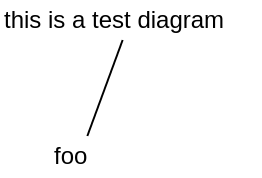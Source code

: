 <mxfile version="12.1.7" type="device" pages="2"><diagram id="1dMstaCY08wY50I3MFBW" name="Tab 1"><mxGraphModel dx="1041" dy="793" grid="1" gridSize="10" guides="1" tooltips="1" connect="1" arrows="1" fold="1" page="1" pageScale="1" pageWidth="850" pageHeight="1100" math="0" shadow="0"><root><mxCell id="0"/><mxCell id="1" parent="0"/><mxCell id="i4sGg8bSkyUIFC7NJkLE-1" value="this is a test diagram" style="text;html=1;resizable=0;points=[];autosize=1;align=left;verticalAlign=top;spacingTop=-4;" vertex="1" parent="1"><mxGeometry x="284" y="160" width="130" height="20" as="geometry"/></mxCell><mxCell id="i4sGg8bSkyUIFC7NJkLE-2" value="foo" style="text;html=1;resizable=0;points=[];autosize=1;align=left;verticalAlign=top;spacingTop=-4;" vertex="1" parent="1"><mxGeometry x="309" y="228" width="30" height="20" as="geometry"/></mxCell><mxCell id="i4sGg8bSkyUIFC7NJkLE-3" value="" style="endArrow=none;html=1;" edge="1" parent="1" source="i4sGg8bSkyUIFC7NJkLE-2" target="i4sGg8bSkyUIFC7NJkLE-1"><mxGeometry width="50" height="50" relative="1" as="geometry"><mxPoint x="200" y="280" as="sourcePoint"/><mxPoint x="250" y="230" as="targetPoint"/></mxGeometry></mxCell></root></mxGraphModel></diagram><diagram id="GHfeHe2o456X1Uvl4aY1" name="Tab 2"><mxGraphModel dx="1041" dy="793" grid="1" gridSize="10" guides="1" tooltips="1" connect="1" arrows="1" fold="1" page="1" pageScale="1" pageWidth="850" pageHeight="1100" math="0" shadow="0"><root><mxCell id="MXRy82Ifvxj1utwsVIDY-0"/><mxCell id="MXRy82Ifvxj1utwsVIDY-1" parent="MXRy82Ifvxj1utwsVIDY-0"/><mxCell id="MXRy82Ifvxj1utwsVIDY-2" value="bar" style="text;html=1;resizable=0;points=[];autosize=1;align=left;verticalAlign=top;spacingTop=-4;" vertex="1" parent="MXRy82Ifvxj1utwsVIDY-1"><mxGeometry x="278" y="327" width="30" height="20" as="geometry"/></mxCell><mxCell id="MXRy82Ifvxj1utwsVIDY-3" value="baz" style="text;html=1;resizable=0;points=[];autosize=1;align=left;verticalAlign=top;spacingTop=-4;" vertex="1" parent="MXRy82Ifvxj1utwsVIDY-1"><mxGeometry x="392" y="321" width="30" height="20" as="geometry"/></mxCell><mxCell id="MXRy82Ifvxj1utwsVIDY-4" value="xyz" style="text;html=1;resizable=0;points=[];autosize=1;align=left;verticalAlign=top;spacingTop=-4;" vertex="1" parent="MXRy82Ifvxj1utwsVIDY-1"><mxGeometry x="455" y="288" width="30" height="20" as="geometry"/></mxCell><mxCell id="MXRy82Ifvxj1utwsVIDY-5" value="" style="endArrow=none;html=1;" edge="1" parent="MXRy82Ifvxj1utwsVIDY-1" source="MXRy82Ifvxj1utwsVIDY-2" target="MXRy82Ifvxj1utwsVIDY-3"><mxGeometry width="50" height="50" relative="1" as="geometry"><mxPoint x="300" y="290" as="sourcePoint"/><mxPoint x="350" y="240" as="targetPoint"/></mxGeometry></mxCell><mxCell id="MXRy82Ifvxj1utwsVIDY-6" value="" style="endArrow=none;html=1;" edge="1" parent="MXRy82Ifvxj1utwsVIDY-1" source="MXRy82Ifvxj1utwsVIDY-3" target="MXRy82Ifvxj1utwsVIDY-4"><mxGeometry width="50" height="50" relative="1" as="geometry"><mxPoint x="318" y="346.211" as="sourcePoint"/><mxPoint x="402" y="341.789" as="targetPoint"/></mxGeometry></mxCell></root></mxGraphModel></diagram></mxfile>